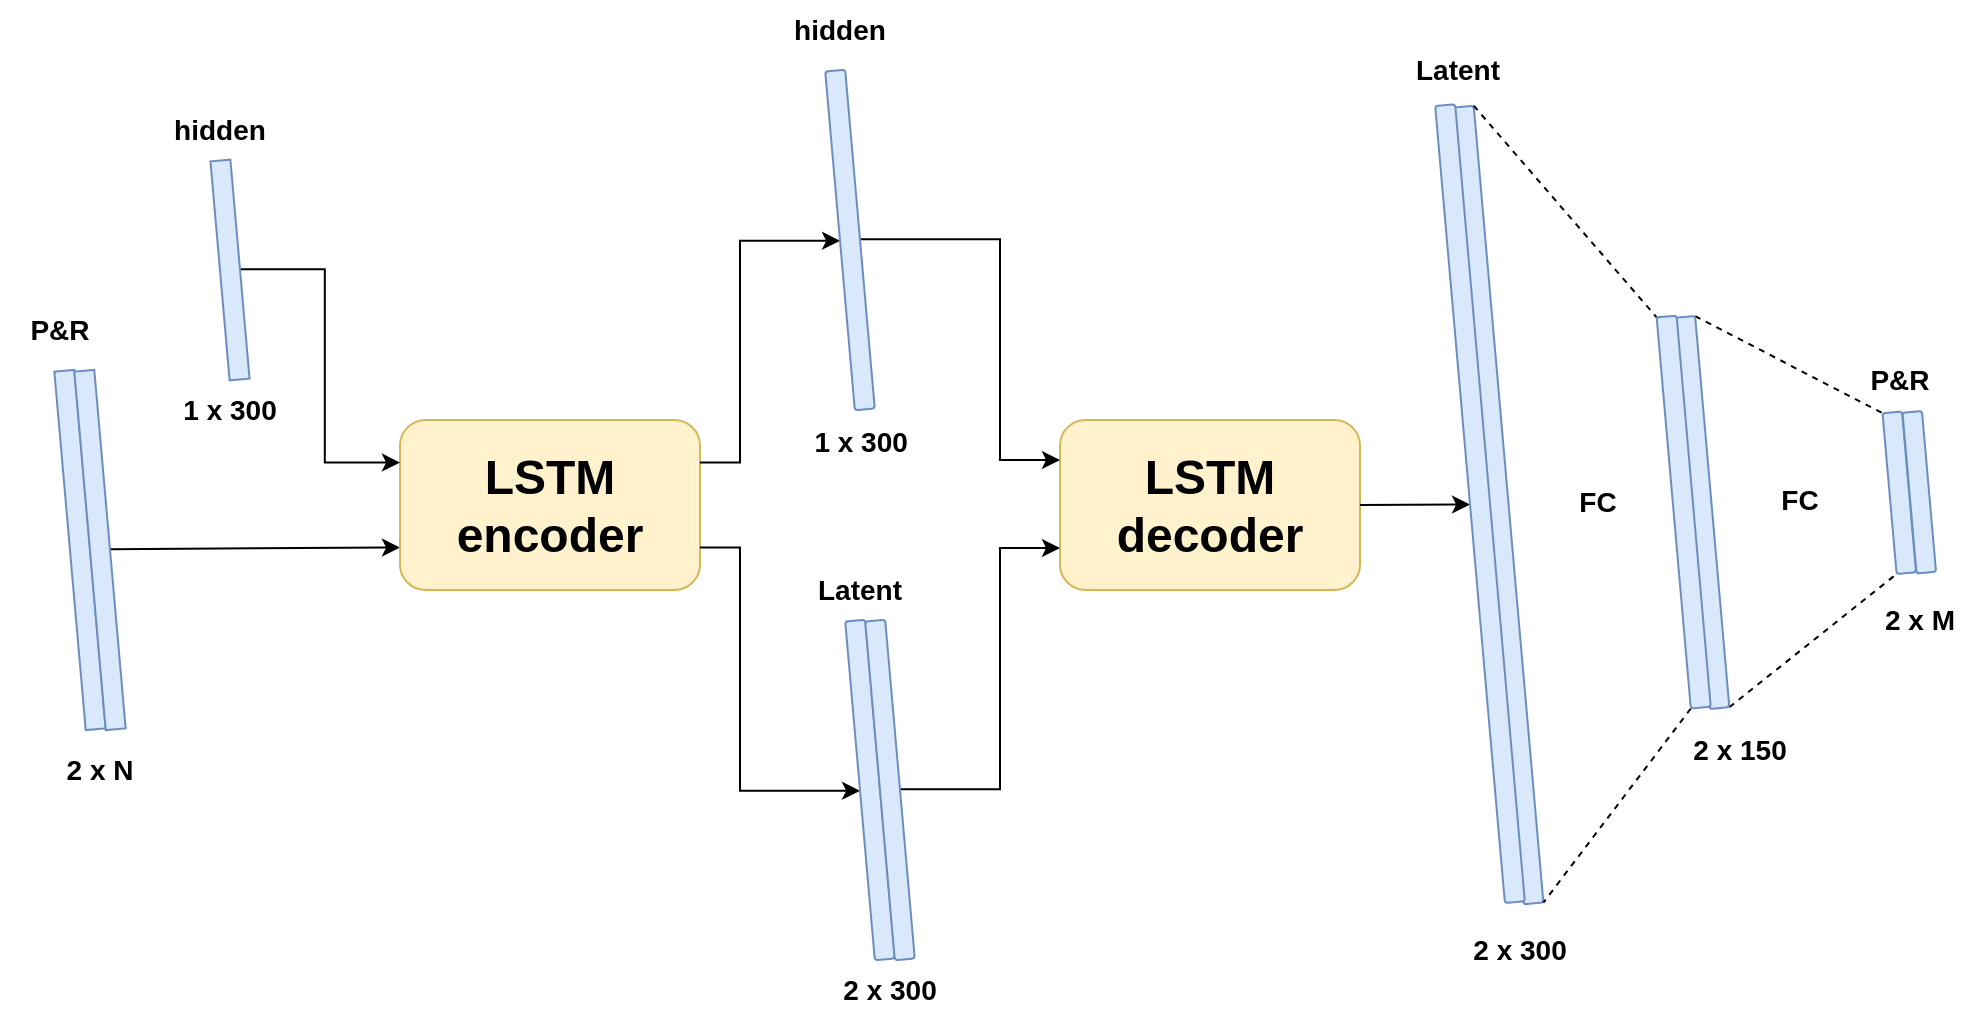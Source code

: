 <mxfile version="19.0.0" type="device"><diagram id="rKo2YaJ5nl6a1G8dJMMk" name="Page-1"><mxGraphModel dx="1038" dy="489" grid="1" gridSize="10" guides="1" tooltips="1" connect="1" arrows="1" fold="1" page="1" pageScale="1" pageWidth="827" pageHeight="1169" math="0" shadow="0"><root><mxCell id="0"/><mxCell id="1" parent="0"/><mxCell id="Z2X7jzqRkykrucYEAF_7-1" value="&lt;span style=&quot;color: rgba(0, 0, 0, 0); font-family: monospace; font-size: 0px; text-align: start; background-color: rgb(248, 249, 250);&quot;&gt;%3CmxGraphModel%3E%3Croot%3E%3CmxCell%20id%3D%220%22%2F%3E%3CmxCell%20id%3D%221%22%20parent%3D%220%22%2F%3E%3CmxCell%20id%3D%222%22%20value%3D%22%22%20style%3D%22rounded%3D0%3BwhiteSpace%3Dwrap%3Bhtml%3D1%3Brotation%3D85%3BfillColor%3D%23dae8fc%3BstrokeColor%3D%236c8ebf%3B%22%20vertex%3D%221%22%20parent%3D%221%22%3E%3CmxGeometry%20x%3D%22-20%22%20y%3D%22270%22%20width%3D%22240%22%20height%3D%2210%22%20as%3D%22geometry%22%2F%3E%3C%2FmxCell%3E%3C%2Froot%3E%3C%2FmxGraphModel%3E&lt;/span&gt;" style="rounded=0;whiteSpace=wrap;html=1;rotation=85;fillColor=#dae8fc;strokeColor=#6c8ebf;" parent="1" vertex="1"><mxGeometry x="10" y="270" width="180" height="10" as="geometry"/></mxCell><mxCell id="Z2X7jzqRkykrucYEAF_7-6" style="edgeStyle=none;rounded=0;orthogonalLoop=1;jettySize=auto;html=1;exitX=0.5;exitY=0;exitDx=0;exitDy=0;entryX=0;entryY=0.75;entryDx=0;entryDy=0;fontSize=24;" parent="1" source="Z2X7jzqRkykrucYEAF_7-2" target="Z2X7jzqRkykrucYEAF_7-5" edge="1"><mxGeometry relative="1" as="geometry"/></mxCell><mxCell id="Z2X7jzqRkykrucYEAF_7-2" value="&lt;span style=&quot;color: rgba(0, 0, 0, 0); font-family: monospace; font-size: 0px; text-align: start; background-color: rgb(248, 249, 250);&quot;&gt;%3CmxGraphModel%3E%3Croot%3E%3CmxCell%20id%3D%220%22%2F%3E%3CmxCell%20id%3D%221%22%20parent%3D%220%22%2F%3E%3CmxCell%20id%3D%222%22%20value%3D%22%22%20style%3D%22rounded%3D0%3BwhiteSpace%3Dwrap%3Bhtml%3D1%3Brotation%3D85%3BfillColor%3D%23dae8fc%3BstrokeColor%3D%236c8ebf%3B%22%20vertex%3D%221%22%20parent%3D%221%22%3E%3CmxGeometry%20x%3D%22-20%22%20y%3D%22270%22%20width%3D%22240%22%20height%3D%2210%22%20as%3D%22geometry%22%2F%3E%3C%2FmxCell%3E%3C%2Froot%3E%3C%2FmxGraphModel%3E&lt;/span&gt;" style="rounded=0;whiteSpace=wrap;html=1;rotation=85;fillColor=#dae8fc;strokeColor=#6c8ebf;" parent="1" vertex="1"><mxGeometry x="20" y="270" width="180" height="10" as="geometry"/></mxCell><mxCell id="Z2X7jzqRkykrucYEAF_7-3" value="2 x N" style="text;html=1;strokeColor=none;fillColor=none;align=center;verticalAlign=middle;whiteSpace=wrap;rounded=0;fontSize=14;fontStyle=1" parent="1" vertex="1"><mxGeometry x="80" y="370" width="60" height="30" as="geometry"/></mxCell><mxCell id="Z2X7jzqRkykrucYEAF_7-4" value="P&amp;amp;R" style="text;html=1;strokeColor=none;fillColor=none;align=center;verticalAlign=middle;whiteSpace=wrap;rounded=0;fontSize=14;fontStyle=1" parent="1" vertex="1"><mxGeometry x="60" y="150" width="60" height="30" as="geometry"/></mxCell><mxCell id="Z2X7jzqRkykrucYEAF_7-5" value="LSTM encoder" style="rounded=1;whiteSpace=wrap;html=1;fontSize=24;fillColor=#fff2cc;strokeColor=#d6b656;fontStyle=1" parent="1" vertex="1"><mxGeometry x="260" y="210" width="150" height="85" as="geometry"/></mxCell><mxCell id="Z2X7jzqRkykrucYEAF_7-8" style="edgeStyle=orthogonalEdgeStyle;rounded=0;orthogonalLoop=1;jettySize=auto;html=1;exitX=0.5;exitY=0;exitDx=0;exitDy=0;entryX=0;entryY=0.25;entryDx=0;entryDy=0;fontSize=24;" parent="1" source="Z2X7jzqRkykrucYEAF_7-7" target="Z2X7jzqRkykrucYEAF_7-5" edge="1"><mxGeometry relative="1" as="geometry"/></mxCell><mxCell id="Z2X7jzqRkykrucYEAF_7-7" value="&lt;span style=&quot;color: rgba(0, 0, 0, 0); font-family: monospace; font-size: 0px; text-align: start; background-color: rgb(248, 249, 250);&quot;&gt;%3CmxGraphModel%3E%3Croot%3E%3CmxCell%20id%3D%220%22%2F%3E%3CmxCell%20id%3D%221%22%20parent%3D%220%22%2F%3E%3CmxCell%20id%3D%222%22%20value%3D%22%22%20style%3D%22rounded%3D0%3BwhiteSpace%3Dwrap%3Bhtml%3D1%3Brotation%3D85%3BfillColor%3D%23dae8fc%3BstrokeColor%3D%236c8ebf%3B%22%20vertex%3D%221%22%20parent%3D%221%22%3E%3CmxGeometry%20x%3D%22-20%22%20y%3D%22270%22%20width%3D%22240%22%20height%3D%2210%22%20as%3D%22geometry%22%2F%3E%3C%2FmxCell%3E%3C%2Froot%3E%3C%2FmxGraphModel%3E&lt;/span&gt;" style="rounded=0;whiteSpace=wrap;html=1;rotation=85;fillColor=#dae8fc;strokeColor=#6c8ebf;" parent="1" vertex="1"><mxGeometry x="120.0" y="130" width="110" height="10" as="geometry"/></mxCell><mxCell id="Z2X7jzqRkykrucYEAF_7-9" value="hidden" style="text;html=1;strokeColor=none;fillColor=none;align=center;verticalAlign=middle;whiteSpace=wrap;rounded=0;fontSize=14;fontStyle=1" parent="1" vertex="1"><mxGeometry x="140" y="50" width="60" height="30" as="geometry"/></mxCell><mxCell id="Z2X7jzqRkykrucYEAF_7-10" value="1 x 300" style="text;html=1;strokeColor=none;fillColor=none;align=center;verticalAlign=middle;whiteSpace=wrap;rounded=0;fontSize=14;fontStyle=1" parent="1" vertex="1"><mxGeometry x="145" y="190" width="60" height="30" as="geometry"/></mxCell><mxCell id="Z2X7jzqRkykrucYEAF_7-12" value="LSTM decoder" style="rounded=1;whiteSpace=wrap;html=1;fontSize=24;fillColor=#fff2cc;strokeColor=#d6b656;fontStyle=1" parent="1" vertex="1"><mxGeometry x="590" y="210" width="150" height="85" as="geometry"/></mxCell><mxCell id="Z2X7jzqRkykrucYEAF_7-14" style="edgeStyle=orthogonalEdgeStyle;shape=connector;rounded=0;orthogonalLoop=1;jettySize=auto;html=1;exitX=1;exitY=0.25;exitDx=0;exitDy=0;labelBackgroundColor=default;fontFamily=Helvetica;fontSize=14;fontColor=default;endArrow=classic;endFill=1;strokeColor=default;entryX=0.5;entryY=1;entryDx=0;entryDy=0;fontStyle=1;" parent="1" source="Z2X7jzqRkykrucYEAF_7-5" target="Z2X7jzqRkykrucYEAF_7-17" edge="1"><mxGeometry relative="1" as="geometry"><mxPoint x="470" y="120" as="targetPoint"/><Array as="points"><mxPoint x="430" y="231"/><mxPoint x="430" y="120"/></Array><mxPoint x="410" y="228.163" as="sourcePoint"/></mxGeometry></mxCell><mxCell id="Z2X7jzqRkykrucYEAF_7-15" style="edgeStyle=orthogonalEdgeStyle;shape=connector;rounded=0;orthogonalLoop=1;jettySize=auto;html=1;entryX=0.5;entryY=1;entryDx=0;entryDy=0;labelBackgroundColor=default;fontFamily=Helvetica;fontSize=14;fontColor=default;endArrow=classic;endFill=1;strokeColor=default;fontStyle=1;exitX=1;exitY=0.75;exitDx=0;exitDy=0;" parent="1" source="Z2X7jzqRkykrucYEAF_7-5" target="Z2X7jzqRkykrucYEAF_7-19" edge="1"><mxGeometry relative="1" as="geometry"><Array as="points"><mxPoint x="430" y="274"/><mxPoint x="430" y="395"/></Array><mxPoint x="430" y="280" as="sourcePoint"/></mxGeometry></mxCell><mxCell id="Z2X7jzqRkykrucYEAF_7-16" style="edgeStyle=orthogonalEdgeStyle;shape=connector;rounded=0;orthogonalLoop=1;jettySize=auto;html=1;exitX=0.5;exitY=0;exitDx=0;exitDy=0;labelBackgroundColor=default;fontFamily=Helvetica;fontSize=14;fontColor=default;endArrow=classic;endFill=1;strokeColor=default;fontStyle=1;" parent="1" source="Z2X7jzqRkykrucYEAF_7-17" edge="1"><mxGeometry relative="1" as="geometry"><Array as="points"><mxPoint x="560" y="120"/><mxPoint x="560" y="230"/><mxPoint x="590" y="230"/></Array><mxPoint x="590" y="230" as="targetPoint"/></mxGeometry></mxCell><mxCell id="Z2X7jzqRkykrucYEAF_7-17" value="" style="rounded=1;whiteSpace=wrap;html=1;glass=0;fontFamily=Helvetica;fontSize=14;fontColor=default;strokeColor=#6c8ebf;fillColor=#dae8fc;rotation=85;fontStyle=1" parent="1" vertex="1"><mxGeometry x="400" y="115" width="170" height="10" as="geometry"/></mxCell><mxCell id="Z2X7jzqRkykrucYEAF_7-18" style="edgeStyle=orthogonalEdgeStyle;shape=connector;rounded=0;orthogonalLoop=1;jettySize=auto;html=1;entryX=0;entryY=0.75;entryDx=0;entryDy=0;labelBackgroundColor=default;fontFamily=Helvetica;fontSize=14;fontColor=default;endArrow=classic;endFill=1;strokeColor=default;fontStyle=1;exitX=0.5;exitY=0;exitDx=0;exitDy=0;" parent="1" source="Z2X7jzqRkykrucYEAF_7-46" target="Z2X7jzqRkykrucYEAF_7-12" edge="1"><mxGeometry relative="1" as="geometry"><Array as="points"><mxPoint x="560" y="395"/><mxPoint x="560" y="274"/><mxPoint x="590" y="274"/></Array><mxPoint x="590" y="276.718" as="targetPoint"/><mxPoint x="510" y="395" as="sourcePoint"/></mxGeometry></mxCell><mxCell id="Z2X7jzqRkykrucYEAF_7-19" value="" style="rounded=1;whiteSpace=wrap;html=1;glass=0;fontFamily=Helvetica;fontSize=14;fontColor=default;strokeColor=#6c8ebf;fillColor=#dae8fc;rotation=85;fontStyle=1" parent="1" vertex="1"><mxGeometry x="410" y="390" width="170" height="10" as="geometry"/></mxCell><mxCell id="Z2X7jzqRkykrucYEAF_7-20" value="&lt;font style=&quot;font-size: 14px;&quot;&gt;1 x 300&amp;nbsp;&lt;/font&gt;" style="text;html=1;strokeColor=none;fillColor=none;align=center;verticalAlign=middle;whiteSpace=wrap;rounded=0;fontStyle=1;fontSize=14;" parent="1" vertex="1"><mxGeometry x="460" y="206.26" width="65" height="30" as="geometry"/></mxCell><mxCell id="Z2X7jzqRkykrucYEAF_7-21" value="&lt;font style=&quot;font-size: 14px;&quot;&gt;2 x 300&lt;/font&gt;" style="text;html=1;strokeColor=none;fillColor=none;align=center;verticalAlign=middle;whiteSpace=wrap;rounded=0;fontStyle=1;fontSize=14;" parent="1" vertex="1"><mxGeometry x="470" y="480" width="70" height="30" as="geometry"/></mxCell><mxCell id="Z2X7jzqRkykrucYEAF_7-22" value="&lt;span style=&quot;font-size: 14px;&quot;&gt;&lt;font style=&quot;font-size: 14px;&quot;&gt;Latent&lt;/font&gt;&lt;/span&gt;" style="text;html=1;strokeColor=none;fillColor=none;align=center;verticalAlign=middle;whiteSpace=wrap;rounded=0;fontStyle=1;fontSize=14;" parent="1" vertex="1"><mxGeometry x="460" y="280" width="60" height="30" as="geometry"/></mxCell><mxCell id="Z2X7jzqRkykrucYEAF_7-23" value="&lt;span style=&quot;font-size: 14px;&quot;&gt;&lt;font style=&quot;font-size: 14px;&quot;&gt;hidden&lt;/font&gt;&lt;/span&gt;" style="text;html=1;strokeColor=none;fillColor=none;align=center;verticalAlign=middle;whiteSpace=wrap;rounded=0;fontStyle=1;fontSize=14;" parent="1" vertex="1"><mxGeometry x="450" width="60" height="30" as="geometry"/></mxCell><mxCell id="Z2X7jzqRkykrucYEAF_7-30" value="&lt;span style=&quot;font-size: 14px;&quot;&gt;&lt;font style=&quot;font-size: 14px;&quot;&gt;Latent&lt;br&gt;&lt;/font&gt;&lt;/span&gt;" style="text;html=1;strokeColor=none;fillColor=none;align=center;verticalAlign=middle;whiteSpace=wrap;rounded=0;fontStyle=1;fontSize=14;" parent="1" vertex="1"><mxGeometry x="759.29" y="20" width="60" height="30" as="geometry"/></mxCell><mxCell id="Z2X7jzqRkykrucYEAF_7-31" value="&lt;font style=&quot;font-size: 14px;&quot;&gt;2 x 300&lt;/font&gt;" style="text;html=1;strokeColor=none;fillColor=none;align=center;verticalAlign=middle;whiteSpace=wrap;rounded=0;fontStyle=1;fontSize=14;" parent="1" vertex="1"><mxGeometry x="790" y="460" width="60" height="30" as="geometry"/></mxCell><mxCell id="Z2X7jzqRkykrucYEAF_7-32" value="&lt;font style=&quot;font-size: 14px;&quot;&gt;2 x 150&lt;/font&gt;" style="text;html=1;strokeColor=none;fillColor=none;align=center;verticalAlign=middle;whiteSpace=wrap;rounded=0;fontStyle=1;fontSize=14;" parent="1" vertex="1"><mxGeometry x="900" y="360" width="60" height="30" as="geometry"/></mxCell><mxCell id="Z2X7jzqRkykrucYEAF_7-33" value="FC" style="text;html=1;strokeColor=none;fillColor=none;align=center;verticalAlign=middle;whiteSpace=wrap;rounded=0;fontStyle=1;fontSize=14;" parent="1" vertex="1"><mxGeometry x="829.29" y="236.26" width="60" height="30" as="geometry"/></mxCell><mxCell id="Z2X7jzqRkykrucYEAF_7-34" value="" style="rounded=1;whiteSpace=wrap;html=1;glass=0;fontFamily=Helvetica;fontSize=14;fontColor=default;strokeColor=#6c8ebf;fillColor=#dae8fc;rotation=85;fontStyle=1" parent="1" vertex="1"><mxGeometry x="609.29" y="247.5" width="400" height="10" as="geometry"/></mxCell><mxCell id="Z2X7jzqRkykrucYEAF_7-35" value="" style="endArrow=none;dashed=1;html=1;rounded=0;fontFamily=Helvetica;fontSize=14;fontColor=default;entryX=0;entryY=1;entryDx=0;entryDy=0;exitX=0;exitY=0;exitDx=0;exitDy=0;fontStyle=1" parent="1" source="Z2X7jzqRkykrucYEAF_7-34" target="Z2X7jzqRkykrucYEAF_7-48" edge="1"><mxGeometry width="50" height="50" relative="1" as="geometry"><mxPoint x="684.29" y="265" as="sourcePoint"/><mxPoint x="891.877" y="91.199" as="targetPoint"/></mxGeometry></mxCell><mxCell id="Z2X7jzqRkykrucYEAF_7-36" value="" style="endArrow=none;dashed=1;html=1;rounded=0;fontFamily=Helvetica;fontSize=14;fontColor=default;exitX=1;exitY=1;exitDx=0;exitDy=0;entryX=1;entryY=0;entryDx=0;entryDy=0;fontStyle=1" parent="1" source="Z2X7jzqRkykrucYEAF_7-48" target="Z2X7jzqRkykrucYEAF_7-34" edge="1"><mxGeometry width="50" height="50" relative="1" as="geometry"><mxPoint x="916.281" y="370.133" as="sourcePoint"/><mxPoint x="834.29" y="445" as="targetPoint"/></mxGeometry></mxCell><mxCell id="Z2X7jzqRkykrucYEAF_7-37" style="edgeStyle=none;shape=connector;rounded=0;orthogonalLoop=1;jettySize=auto;html=1;exitX=0;exitY=0;exitDx=0;exitDy=0;entryX=0;entryY=1;entryDx=0;entryDy=0;dashed=1;labelBackgroundColor=default;fontFamily=Helvetica;fontSize=14;fontColor=default;endArrow=none;endFill=0;strokeColor=default;fontStyle=1" parent="1" source="Z2X7jzqRkykrucYEAF_7-39" target="Z2X7jzqRkykrucYEAF_7-40" edge="1"><mxGeometry relative="1" as="geometry"/></mxCell><mxCell id="Z2X7jzqRkykrucYEAF_7-38" style="edgeStyle=none;shape=connector;rounded=0;orthogonalLoop=1;jettySize=auto;html=1;exitX=1;exitY=0;exitDx=0;exitDy=0;dashed=1;labelBackgroundColor=default;fontFamily=Helvetica;fontSize=14;fontColor=default;endArrow=none;endFill=0;strokeColor=default;entryX=1;entryY=1;entryDx=0;entryDy=0;fontStyle=1" parent="1" source="Z2X7jzqRkykrucYEAF_7-39" target="Z2X7jzqRkykrucYEAF_7-40" edge="1"><mxGeometry relative="1" as="geometry"><mxPoint x="1074.29" y="235" as="targetPoint"/></mxGeometry></mxCell><mxCell id="Z2X7jzqRkykrucYEAF_7-39" value="" style="rounded=1;whiteSpace=wrap;html=1;glass=0;fontFamily=Helvetica;fontSize=14;fontColor=default;strokeColor=#6c8ebf;fillColor=#dae8fc;rotation=85;fontStyle=1" parent="1" vertex="1"><mxGeometry x="812.98" y="251.26" width="196.31" height="10" as="geometry"/></mxCell><mxCell id="Z2X7jzqRkykrucYEAF_7-40" value="" style="rounded=1;whiteSpace=wrap;html=1;glass=0;fontFamily=Helvetica;fontSize=14;fontColor=default;strokeColor=#6c8ebf;fillColor=#dae8fc;rotation=85;fontStyle=1" parent="1" vertex="1"><mxGeometry x="969.29" y="241.49" width="80.73" height="9.77" as="geometry"/></mxCell><mxCell id="Z2X7jzqRkykrucYEAF_7-41" value="" style="rounded=1;whiteSpace=wrap;html=1;glass=0;fontFamily=Helvetica;fontSize=14;fontColor=default;strokeColor=#6c8ebf;fillColor=#dae8fc;rotation=85;fontStyle=1" parent="1" vertex="1"><mxGeometry x="979.27" y="241.26" width="80.73" height="9.77" as="geometry"/></mxCell><mxCell id="Z2X7jzqRkykrucYEAF_7-42" value="&lt;span style=&quot;font-size: 14px;&quot;&gt;&lt;font style=&quot;font-size: 14px;&quot;&gt;P&amp;amp;R&lt;/font&gt;&lt;/span&gt;" style="text;html=1;strokeColor=none;fillColor=none;align=center;verticalAlign=middle;whiteSpace=wrap;rounded=0;fontStyle=1;fontSize=14;" parent="1" vertex="1"><mxGeometry x="979.66" y="175" width="60" height="30" as="geometry"/></mxCell><mxCell id="Z2X7jzqRkykrucYEAF_7-43" value="&lt;span style=&quot;font-size: 14px;&quot;&gt;&lt;font style=&quot;font-size: 14px;&quot;&gt;2 x M&lt;/font&gt;&lt;/span&gt;" style="text;html=1;strokeColor=none;fillColor=none;align=center;verticalAlign=middle;whiteSpace=wrap;rounded=0;fontStyle=1;fontSize=14;" parent="1" vertex="1"><mxGeometry x="990.02" y="295" width="60" height="30" as="geometry"/></mxCell><mxCell id="Z2X7jzqRkykrucYEAF_7-44" style="edgeStyle=none;shape=connector;rounded=0;orthogonalLoop=1;jettySize=auto;html=1;exitX=1;exitY=0.5;exitDx=0;exitDy=0;labelBackgroundColor=default;fontFamily=Helvetica;fontSize=14;fontColor=default;endArrow=classic;endFill=1;strokeColor=default;entryX=0.5;entryY=1;entryDx=0;entryDy=0;fontStyle=1" parent="1" source="Z2X7jzqRkykrucYEAF_7-12" target="Z2X7jzqRkykrucYEAF_7-47" edge="1"><mxGeometry relative="1" as="geometry"><mxPoint x="749.29" y="254" as="targetPoint"/><mxPoint x="749.29" y="251.265" as="sourcePoint"/></mxGeometry></mxCell><mxCell id="Z2X7jzqRkykrucYEAF_7-45" value="&lt;span style=&quot;font-size: 14px;&quot;&gt;&lt;font style=&quot;font-size: 14px;&quot;&gt;FC&lt;/font&gt;&lt;/span&gt;" style="text;html=1;strokeColor=none;fillColor=none;align=center;verticalAlign=middle;whiteSpace=wrap;rounded=0;fontStyle=1;fontSize=14;" parent="1" vertex="1"><mxGeometry x="930.02" y="235" width="60" height="30" as="geometry"/></mxCell><mxCell id="Z2X7jzqRkykrucYEAF_7-46" value="" style="rounded=1;whiteSpace=wrap;html=1;glass=0;fontFamily=Helvetica;fontSize=14;fontColor=default;strokeColor=#6c8ebf;fillColor=#dae8fc;rotation=85;fontStyle=1" parent="1" vertex="1"><mxGeometry x="420" y="390" width="170" height="10" as="geometry"/></mxCell><mxCell id="Z2X7jzqRkykrucYEAF_7-47" value="" style="rounded=1;whiteSpace=wrap;html=1;glass=0;fontFamily=Helvetica;fontSize=14;fontColor=default;strokeColor=#6c8ebf;fillColor=#dae8fc;rotation=85;fontStyle=1" parent="1" vertex="1"><mxGeometry x="600" y="246.81" width="400" height="10" as="geometry"/></mxCell><mxCell id="Z2X7jzqRkykrucYEAF_7-48" value="" style="rounded=1;whiteSpace=wrap;html=1;glass=0;fontFamily=Helvetica;fontSize=14;fontColor=default;strokeColor=#6c8ebf;fillColor=#dae8fc;rotation=85;fontStyle=1" parent="1" vertex="1"><mxGeometry x="803.69" y="251.03" width="196.31" height="10" as="geometry"/></mxCell></root></mxGraphModel></diagram></mxfile>